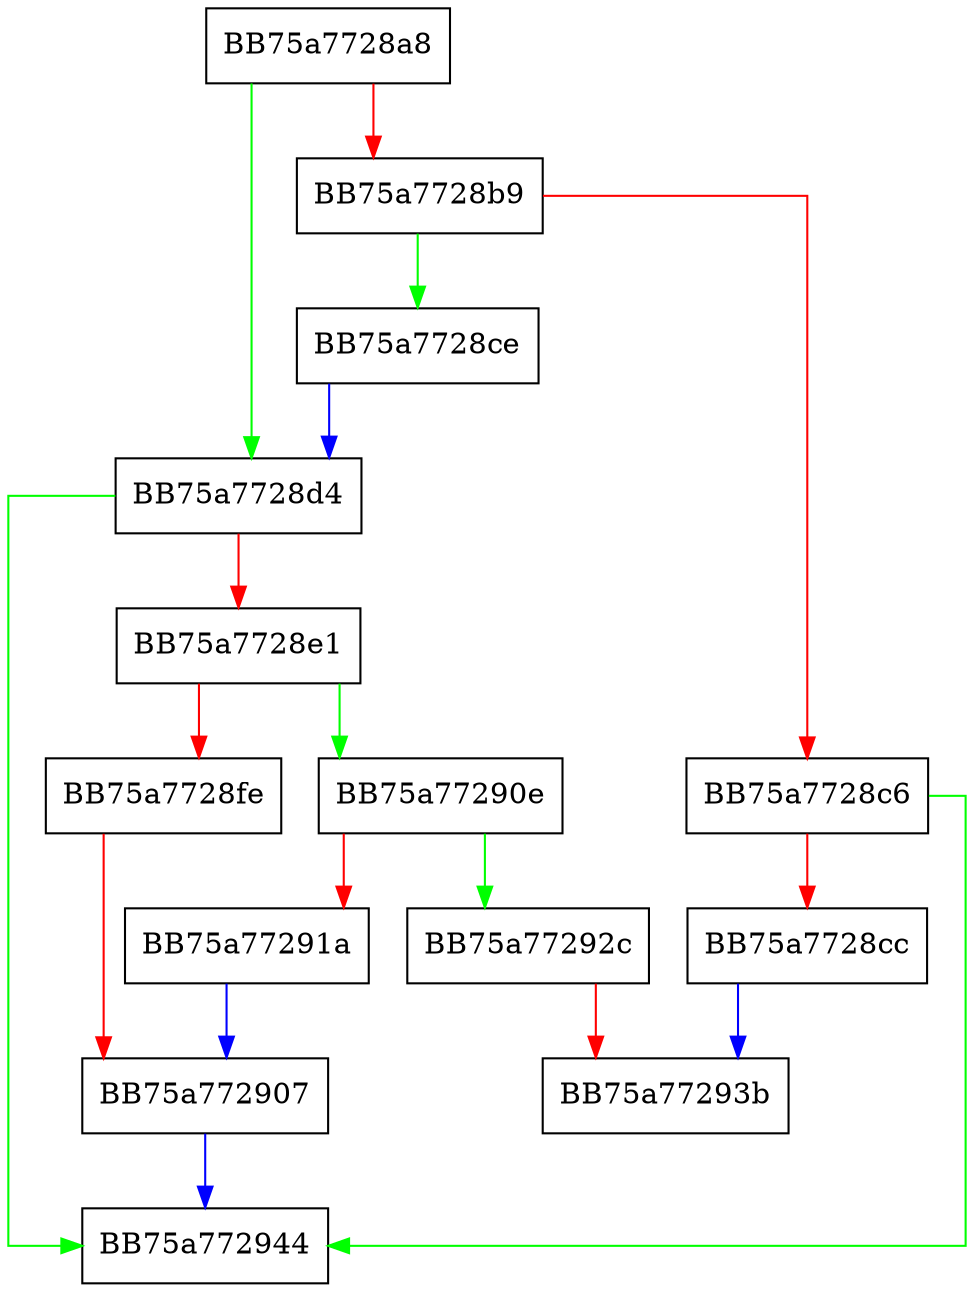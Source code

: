 digraph __acrt_getptd_head {
  node [shape="box"];
  graph [splines=ortho];
  BB75a7728a8 -> BB75a7728d4 [color="green"];
  BB75a7728a8 -> BB75a7728b9 [color="red"];
  BB75a7728b9 -> BB75a7728ce [color="green"];
  BB75a7728b9 -> BB75a7728c6 [color="red"];
  BB75a7728c6 -> BB75a772944 [color="green"];
  BB75a7728c6 -> BB75a7728cc [color="red"];
  BB75a7728cc -> BB75a77293b [color="blue"];
  BB75a7728ce -> BB75a7728d4 [color="blue"];
  BB75a7728d4 -> BB75a772944 [color="green"];
  BB75a7728d4 -> BB75a7728e1 [color="red"];
  BB75a7728e1 -> BB75a77290e [color="green"];
  BB75a7728e1 -> BB75a7728fe [color="red"];
  BB75a7728fe -> BB75a772907 [color="red"];
  BB75a772907 -> BB75a772944 [color="blue"];
  BB75a77290e -> BB75a77292c [color="green"];
  BB75a77290e -> BB75a77291a [color="red"];
  BB75a77291a -> BB75a772907 [color="blue"];
  BB75a77292c -> BB75a77293b [color="red"];
}